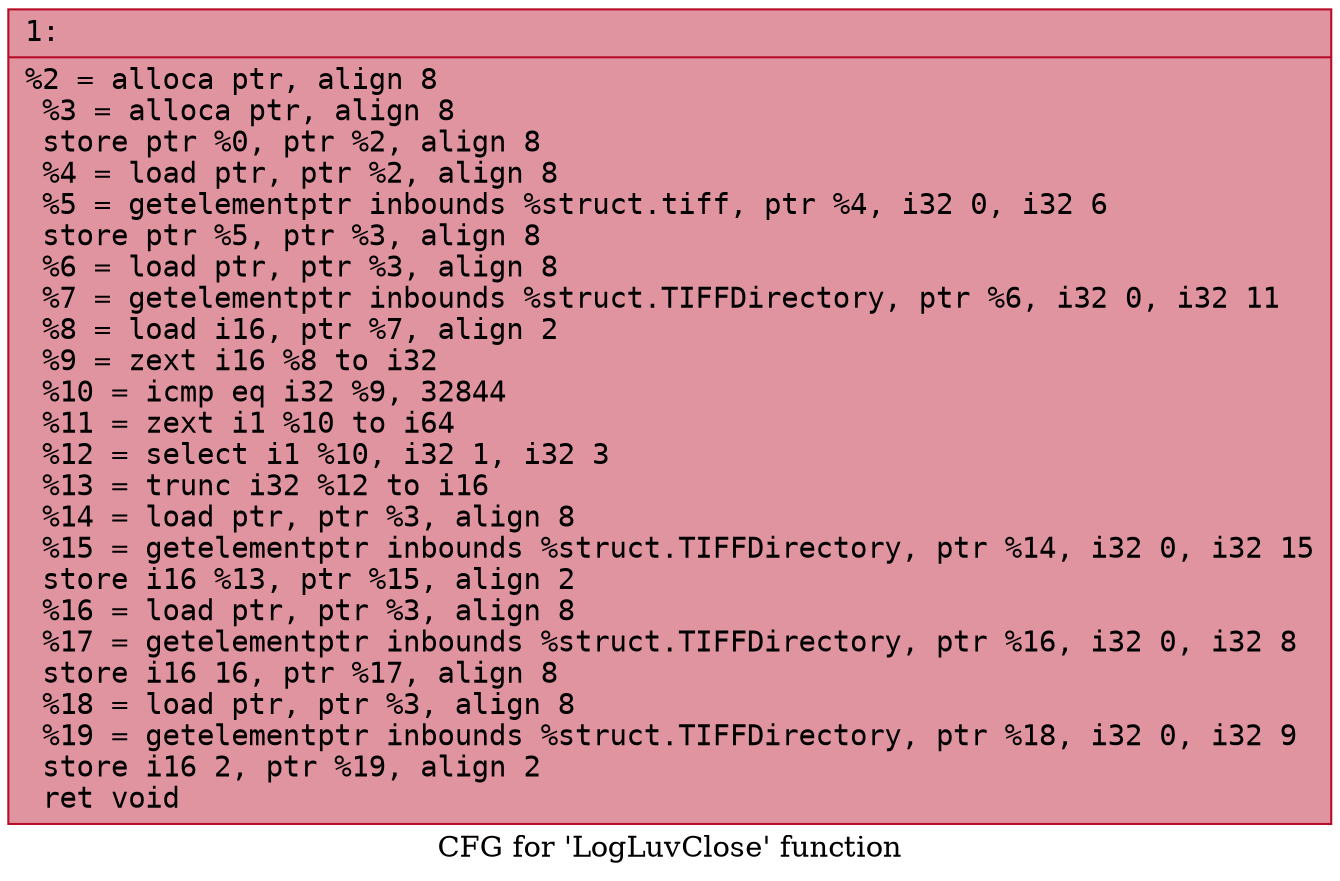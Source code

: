 digraph "CFG for 'LogLuvClose' function" {
	label="CFG for 'LogLuvClose' function";

	Node0x60000062c050 [shape=record,color="#b70d28ff", style=filled, fillcolor="#b70d2870" fontname="Courier",label="{1:\l|  %2 = alloca ptr, align 8\l  %3 = alloca ptr, align 8\l  store ptr %0, ptr %2, align 8\l  %4 = load ptr, ptr %2, align 8\l  %5 = getelementptr inbounds %struct.tiff, ptr %4, i32 0, i32 6\l  store ptr %5, ptr %3, align 8\l  %6 = load ptr, ptr %3, align 8\l  %7 = getelementptr inbounds %struct.TIFFDirectory, ptr %6, i32 0, i32 11\l  %8 = load i16, ptr %7, align 2\l  %9 = zext i16 %8 to i32\l  %10 = icmp eq i32 %9, 32844\l  %11 = zext i1 %10 to i64\l  %12 = select i1 %10, i32 1, i32 3\l  %13 = trunc i32 %12 to i16\l  %14 = load ptr, ptr %3, align 8\l  %15 = getelementptr inbounds %struct.TIFFDirectory, ptr %14, i32 0, i32 15\l  store i16 %13, ptr %15, align 2\l  %16 = load ptr, ptr %3, align 8\l  %17 = getelementptr inbounds %struct.TIFFDirectory, ptr %16, i32 0, i32 8\l  store i16 16, ptr %17, align 8\l  %18 = load ptr, ptr %3, align 8\l  %19 = getelementptr inbounds %struct.TIFFDirectory, ptr %18, i32 0, i32 9\l  store i16 2, ptr %19, align 2\l  ret void\l}"];
}
